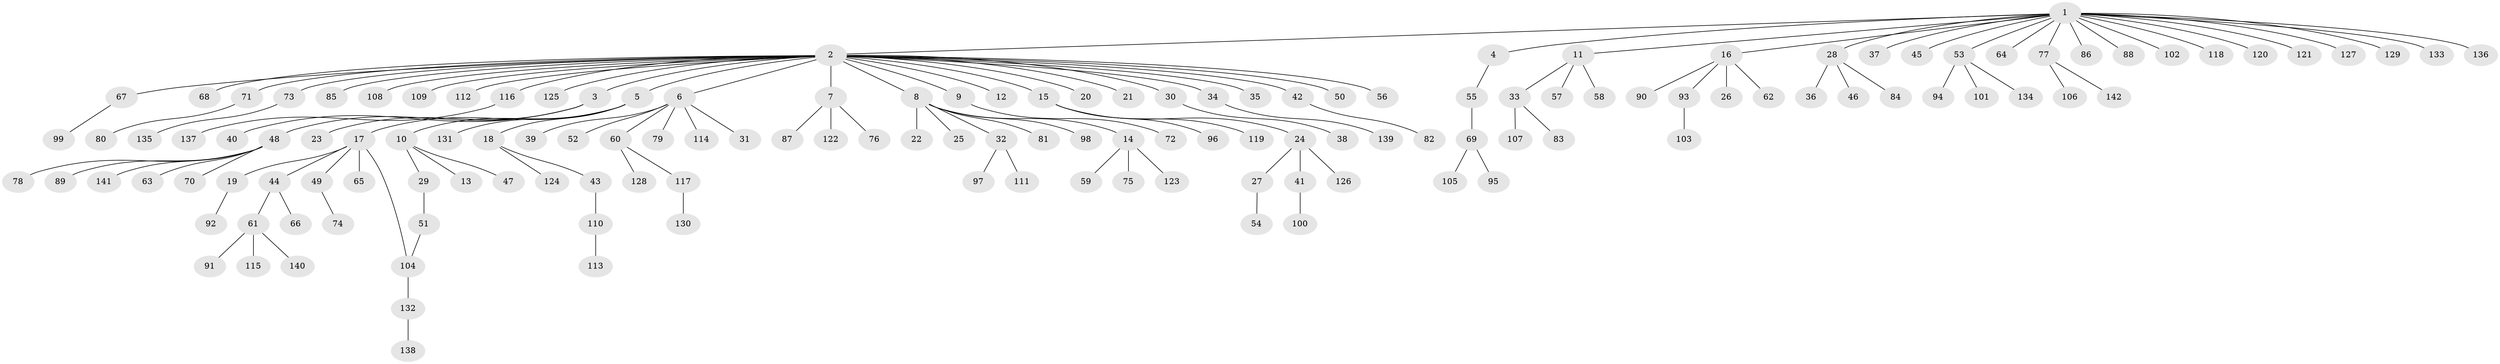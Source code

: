 // Generated by graph-tools (version 1.1) at 2025/01/03/09/25 03:01:43]
// undirected, 142 vertices, 142 edges
graph export_dot {
graph [start="1"]
  node [color=gray90,style=filled];
  1;
  2;
  3;
  4;
  5;
  6;
  7;
  8;
  9;
  10;
  11;
  12;
  13;
  14;
  15;
  16;
  17;
  18;
  19;
  20;
  21;
  22;
  23;
  24;
  25;
  26;
  27;
  28;
  29;
  30;
  31;
  32;
  33;
  34;
  35;
  36;
  37;
  38;
  39;
  40;
  41;
  42;
  43;
  44;
  45;
  46;
  47;
  48;
  49;
  50;
  51;
  52;
  53;
  54;
  55;
  56;
  57;
  58;
  59;
  60;
  61;
  62;
  63;
  64;
  65;
  66;
  67;
  68;
  69;
  70;
  71;
  72;
  73;
  74;
  75;
  76;
  77;
  78;
  79;
  80;
  81;
  82;
  83;
  84;
  85;
  86;
  87;
  88;
  89;
  90;
  91;
  92;
  93;
  94;
  95;
  96;
  97;
  98;
  99;
  100;
  101;
  102;
  103;
  104;
  105;
  106;
  107;
  108;
  109;
  110;
  111;
  112;
  113;
  114;
  115;
  116;
  117;
  118;
  119;
  120;
  121;
  122;
  123;
  124;
  125;
  126;
  127;
  128;
  129;
  130;
  131;
  132;
  133;
  134;
  135;
  136;
  137;
  138;
  139;
  140;
  141;
  142;
  1 -- 2;
  1 -- 4;
  1 -- 11;
  1 -- 16;
  1 -- 28;
  1 -- 37;
  1 -- 45;
  1 -- 53;
  1 -- 64;
  1 -- 77;
  1 -- 86;
  1 -- 88;
  1 -- 102;
  1 -- 118;
  1 -- 120;
  1 -- 121;
  1 -- 127;
  1 -- 129;
  1 -- 133;
  1 -- 136;
  2 -- 3;
  2 -- 5;
  2 -- 6;
  2 -- 7;
  2 -- 8;
  2 -- 9;
  2 -- 12;
  2 -- 15;
  2 -- 20;
  2 -- 21;
  2 -- 30;
  2 -- 34;
  2 -- 35;
  2 -- 42;
  2 -- 50;
  2 -- 56;
  2 -- 67;
  2 -- 68;
  2 -- 71;
  2 -- 73;
  2 -- 85;
  2 -- 108;
  2 -- 109;
  2 -- 112;
  2 -- 116;
  2 -- 125;
  3 -- 23;
  3 -- 40;
  3 -- 48;
  4 -- 55;
  5 -- 10;
  5 -- 17;
  5 -- 18;
  5 -- 131;
  6 -- 31;
  6 -- 39;
  6 -- 52;
  6 -- 60;
  6 -- 79;
  6 -- 114;
  7 -- 76;
  7 -- 87;
  7 -- 122;
  8 -- 14;
  8 -- 22;
  8 -- 25;
  8 -- 32;
  8 -- 81;
  8 -- 98;
  9 -- 72;
  10 -- 13;
  10 -- 29;
  10 -- 47;
  11 -- 33;
  11 -- 57;
  11 -- 58;
  14 -- 59;
  14 -- 75;
  14 -- 123;
  15 -- 24;
  15 -- 96;
  15 -- 119;
  16 -- 26;
  16 -- 62;
  16 -- 90;
  16 -- 93;
  17 -- 19;
  17 -- 44;
  17 -- 49;
  17 -- 65;
  17 -- 104;
  18 -- 43;
  18 -- 124;
  19 -- 92;
  24 -- 27;
  24 -- 41;
  24 -- 126;
  27 -- 54;
  28 -- 36;
  28 -- 46;
  28 -- 84;
  29 -- 51;
  30 -- 38;
  32 -- 97;
  32 -- 111;
  33 -- 83;
  33 -- 107;
  34 -- 139;
  41 -- 100;
  42 -- 82;
  43 -- 110;
  44 -- 61;
  44 -- 66;
  48 -- 63;
  48 -- 70;
  48 -- 78;
  48 -- 89;
  48 -- 141;
  49 -- 74;
  51 -- 104;
  53 -- 94;
  53 -- 101;
  53 -- 134;
  55 -- 69;
  60 -- 117;
  60 -- 128;
  61 -- 91;
  61 -- 115;
  61 -- 140;
  67 -- 99;
  69 -- 95;
  69 -- 105;
  71 -- 80;
  73 -- 135;
  77 -- 106;
  77 -- 142;
  93 -- 103;
  104 -- 132;
  110 -- 113;
  116 -- 137;
  117 -- 130;
  132 -- 138;
}
